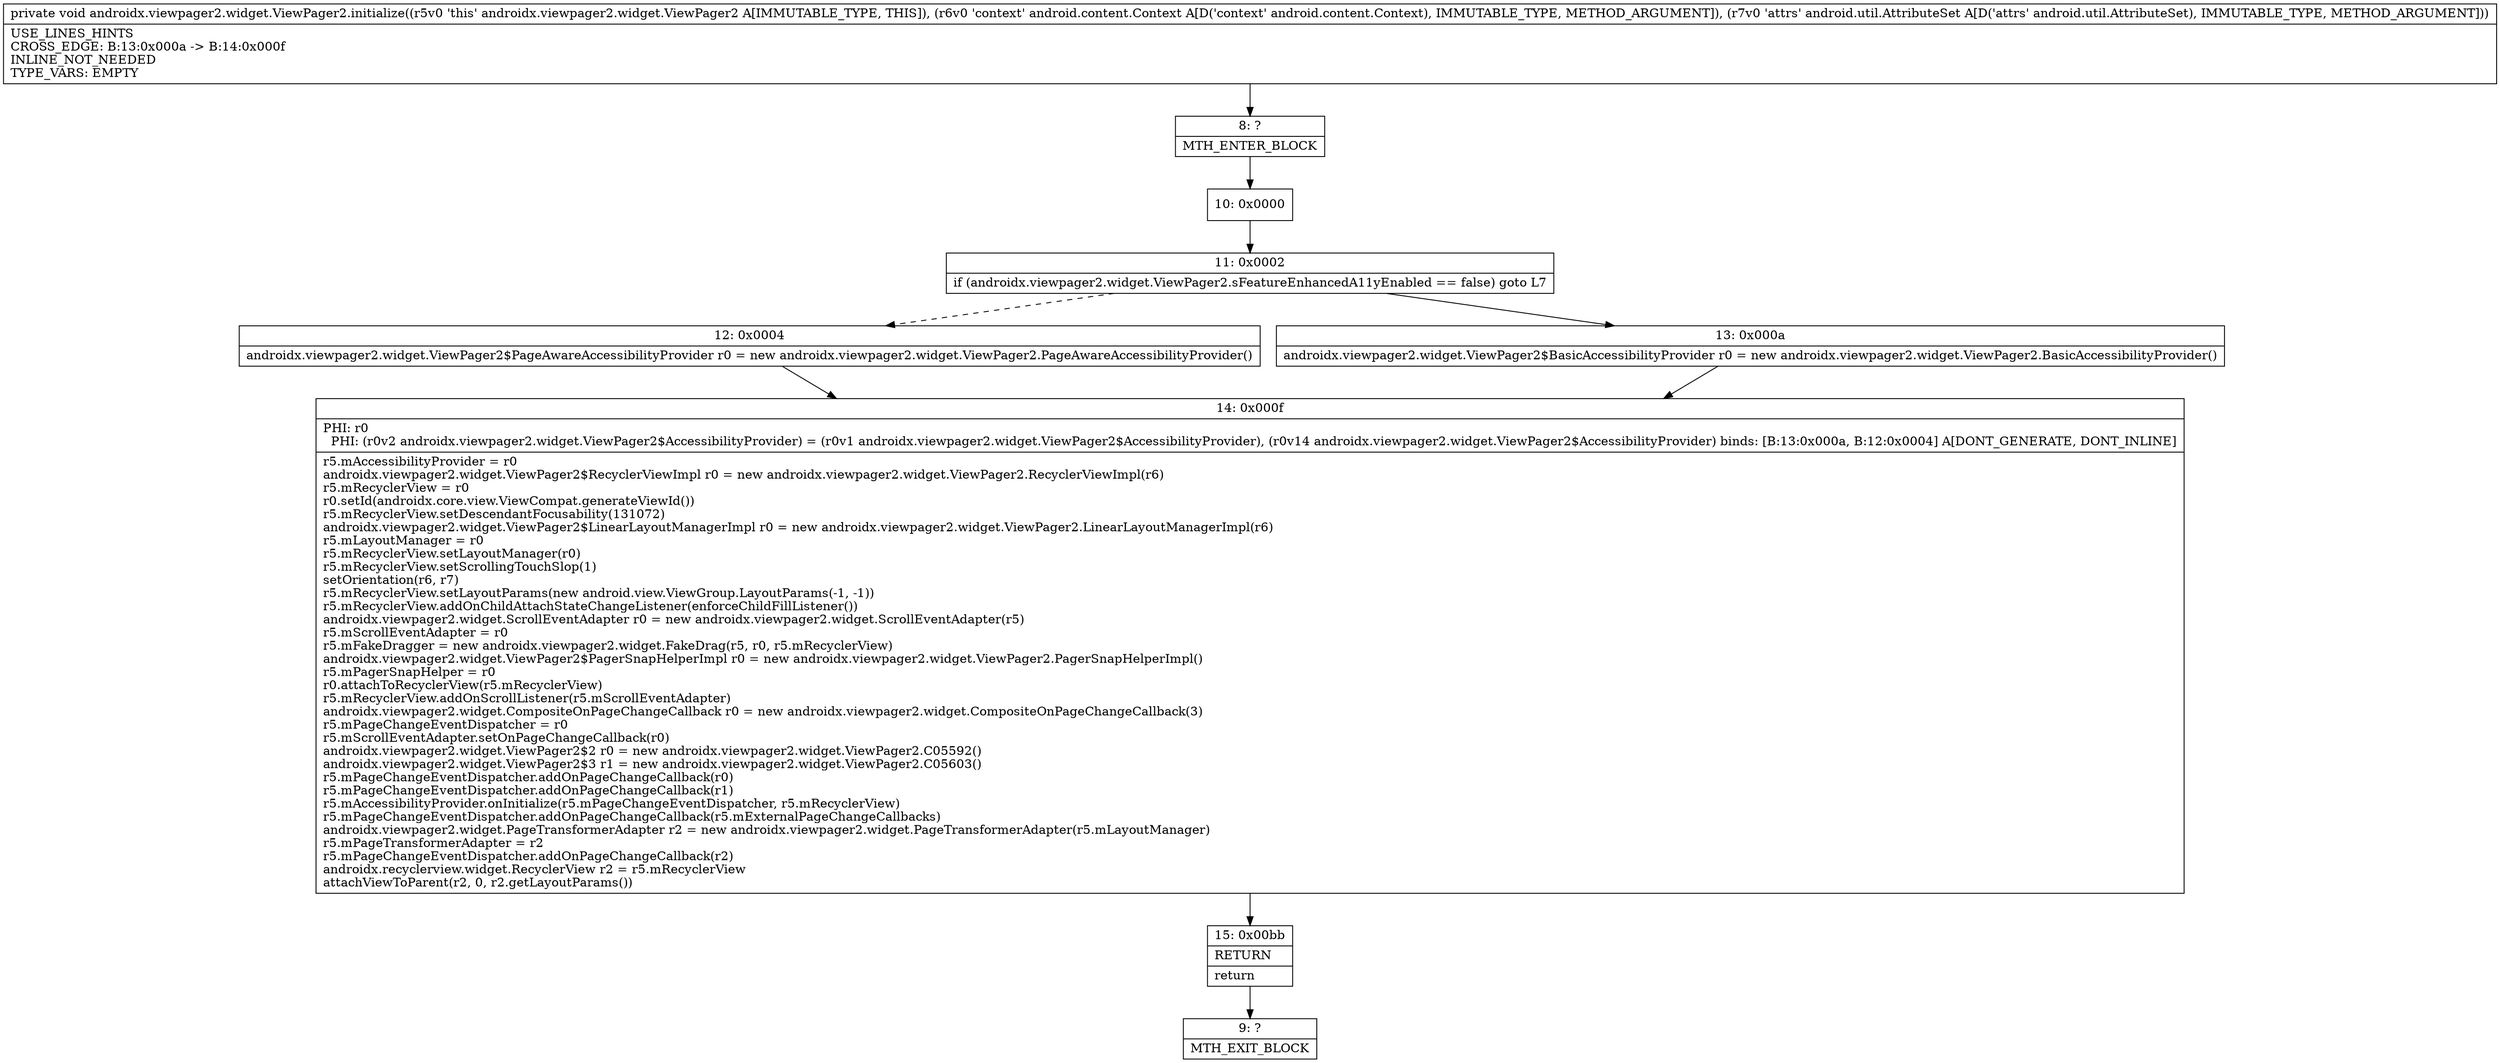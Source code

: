 digraph "CFG forandroidx.viewpager2.widget.ViewPager2.initialize(Landroid\/content\/Context;Landroid\/util\/AttributeSet;)V" {
Node_8 [shape=record,label="{8\:\ ?|MTH_ENTER_BLOCK\l}"];
Node_10 [shape=record,label="{10\:\ 0x0000}"];
Node_11 [shape=record,label="{11\:\ 0x0002|if (androidx.viewpager2.widget.ViewPager2.sFeatureEnhancedA11yEnabled == false) goto L7\l}"];
Node_12 [shape=record,label="{12\:\ 0x0004|androidx.viewpager2.widget.ViewPager2$PageAwareAccessibilityProvider r0 = new androidx.viewpager2.widget.ViewPager2.PageAwareAccessibilityProvider()\l}"];
Node_14 [shape=record,label="{14\:\ 0x000f|PHI: r0 \l  PHI: (r0v2 androidx.viewpager2.widget.ViewPager2$AccessibilityProvider) = (r0v1 androidx.viewpager2.widget.ViewPager2$AccessibilityProvider), (r0v14 androidx.viewpager2.widget.ViewPager2$AccessibilityProvider) binds: [B:13:0x000a, B:12:0x0004] A[DONT_GENERATE, DONT_INLINE]\l|r5.mAccessibilityProvider = r0\landroidx.viewpager2.widget.ViewPager2$RecyclerViewImpl r0 = new androidx.viewpager2.widget.ViewPager2.RecyclerViewImpl(r6)\lr5.mRecyclerView = r0\lr0.setId(androidx.core.view.ViewCompat.generateViewId())\lr5.mRecyclerView.setDescendantFocusability(131072)\landroidx.viewpager2.widget.ViewPager2$LinearLayoutManagerImpl r0 = new androidx.viewpager2.widget.ViewPager2.LinearLayoutManagerImpl(r6)\lr5.mLayoutManager = r0\lr5.mRecyclerView.setLayoutManager(r0)\lr5.mRecyclerView.setScrollingTouchSlop(1)\lsetOrientation(r6, r7)\lr5.mRecyclerView.setLayoutParams(new android.view.ViewGroup.LayoutParams(\-1, \-1))\lr5.mRecyclerView.addOnChildAttachStateChangeListener(enforceChildFillListener())\landroidx.viewpager2.widget.ScrollEventAdapter r0 = new androidx.viewpager2.widget.ScrollEventAdapter(r5)\lr5.mScrollEventAdapter = r0\lr5.mFakeDragger = new androidx.viewpager2.widget.FakeDrag(r5, r0, r5.mRecyclerView)\landroidx.viewpager2.widget.ViewPager2$PagerSnapHelperImpl r0 = new androidx.viewpager2.widget.ViewPager2.PagerSnapHelperImpl()\lr5.mPagerSnapHelper = r0\lr0.attachToRecyclerView(r5.mRecyclerView)\lr5.mRecyclerView.addOnScrollListener(r5.mScrollEventAdapter)\landroidx.viewpager2.widget.CompositeOnPageChangeCallback r0 = new androidx.viewpager2.widget.CompositeOnPageChangeCallback(3)\lr5.mPageChangeEventDispatcher = r0\lr5.mScrollEventAdapter.setOnPageChangeCallback(r0)\landroidx.viewpager2.widget.ViewPager2$2 r0 = new androidx.viewpager2.widget.ViewPager2.C05592()\landroidx.viewpager2.widget.ViewPager2$3 r1 = new androidx.viewpager2.widget.ViewPager2.C05603()\lr5.mPageChangeEventDispatcher.addOnPageChangeCallback(r0)\lr5.mPageChangeEventDispatcher.addOnPageChangeCallback(r1)\lr5.mAccessibilityProvider.onInitialize(r5.mPageChangeEventDispatcher, r5.mRecyclerView)\lr5.mPageChangeEventDispatcher.addOnPageChangeCallback(r5.mExternalPageChangeCallbacks)\landroidx.viewpager2.widget.PageTransformerAdapter r2 = new androidx.viewpager2.widget.PageTransformerAdapter(r5.mLayoutManager)\lr5.mPageTransformerAdapter = r2\lr5.mPageChangeEventDispatcher.addOnPageChangeCallback(r2)\landroidx.recyclerview.widget.RecyclerView r2 = r5.mRecyclerView\lattachViewToParent(r2, 0, r2.getLayoutParams())\l}"];
Node_15 [shape=record,label="{15\:\ 0x00bb|RETURN\l|return\l}"];
Node_9 [shape=record,label="{9\:\ ?|MTH_EXIT_BLOCK\l}"];
Node_13 [shape=record,label="{13\:\ 0x000a|androidx.viewpager2.widget.ViewPager2$BasicAccessibilityProvider r0 = new androidx.viewpager2.widget.ViewPager2.BasicAccessibilityProvider()\l}"];
MethodNode[shape=record,label="{private void androidx.viewpager2.widget.ViewPager2.initialize((r5v0 'this' androidx.viewpager2.widget.ViewPager2 A[IMMUTABLE_TYPE, THIS]), (r6v0 'context' android.content.Context A[D('context' android.content.Context), IMMUTABLE_TYPE, METHOD_ARGUMENT]), (r7v0 'attrs' android.util.AttributeSet A[D('attrs' android.util.AttributeSet), IMMUTABLE_TYPE, METHOD_ARGUMENT]))  | USE_LINES_HINTS\lCROSS_EDGE: B:13:0x000a \-\> B:14:0x000f\lINLINE_NOT_NEEDED\lTYPE_VARS: EMPTY\l}"];
MethodNode -> Node_8;Node_8 -> Node_10;
Node_10 -> Node_11;
Node_11 -> Node_12[style=dashed];
Node_11 -> Node_13;
Node_12 -> Node_14;
Node_14 -> Node_15;
Node_15 -> Node_9;
Node_13 -> Node_14;
}

